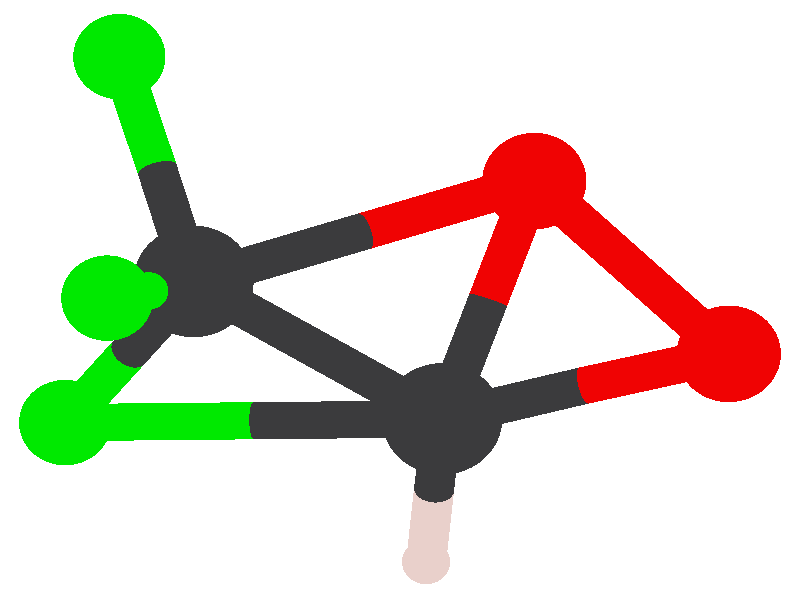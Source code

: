 #version 3.6;
#include "colors.inc"
#include "finish.inc"

global_settings {assumed_gamma 2.2 max_trace_level 6}
background {color White transmit 1.0}
camera {orthographic angle 0
  right -3.99*x up 3.23*y
  direction 50.00*z
  location <0,0,50.00> look_at <0,0,0>}


light_source {<  2.00,   3.00,  40.00> color White
  area_light <0.70, 0, 0>, <0, 0.70, 0>, 3, 3
  adaptive 1 jitter}
// no fog
#declare simple = finish {phong 0.7 ambient 0.4 diffuse 0.55}
#declare pale = finish {ambient 0.9 diffuse 0.30 roughness 0.001 specular 0.2 }
#declare intermediate = finish {ambient 0.4 diffuse 0.6 specular 0.1 roughness 0.04}
#declare vmd = finish {ambient 0.2 diffuse 0.80 phong 0.25 phong_size 10.0 specular 0.2 roughness 0.1}
#declare jmol = finish {ambient 0.4 diffuse 0.6 specular 1 roughness 0.001 metallic}
#declare ase2 = finish {ambient 0.2 brilliance 3 diffuse 0.6 metallic specular 0.7 roughness 0.04 reflection 0.15}
#declare ase3 = finish {ambient 0.4 brilliance 2 diffuse 0.6 metallic specular 1.0 roughness 0.001 reflection 0.0}
#declare glass = finish {ambient 0.4 diffuse 0.35 specular 1.0 roughness 0.001}
#declare glass2 = finish {ambient 0.3 diffuse 0.3 specular 1.0 reflection 0.25 roughness 0.001}
#declare Rcell = 0.050;
#declare Rbond = 0.100;

#macro atom(LOC, R, COL, TRANS, FIN)
  sphere{LOC, R texture{pigment{color COL transmit TRANS} finish{FIN}}}
#end
#macro constrain(LOC, R, COL, TRANS FIN)
union{torus{R, Rcell rotate 45*z texture{pigment{color COL transmit TRANS} finish{FIN}}}
     torus{R, Rcell rotate -45*z texture{pigment{color COL transmit TRANS} finish{FIN}}}
     translate LOC}
#end

// no cell vertices
atom(< -1.03,   0.10,  -1.21>, 0.30, rgb <0.24, 0.24, 0.25>, 0.0, jmol) // #0
atom(<  0.21,  -0.64,  -1.78>, 0.30, rgb <0.24, 0.24, 0.25>, 0.0, jmol) // #1
atom(<  0.67,   0.64,  -1.89>, 0.26, rgb <0.94, 0.04, 0.04>, 0.0, jmol) // #2
atom(<  1.64,  -0.29,  -1.29>, 0.26, rgb <0.94, 0.04, 0.04>, 0.0, jmol) // #3
atom(< -1.67,  -0.66,  -2.20>, 0.23, rgb <0.00, 0.91, 0.00>, 0.0, jmol) // #4
atom(< -1.46,   0.01,   0.00>, 0.23, rgb <0.00, 0.91, 0.00>, 0.0, jmol) // #5
atom(< -1.40,   1.31,  -1.78>, 0.23, rgb <0.00, 0.91, 0.00>, 0.0, jmol) // #6
atom(<  0.13,  -1.41,  -2.54>, 0.12, rgb <0.91, 0.81, 0.79>, 0.0, jmol) // #7
cylinder {< -1.03,   0.10,  -1.21>, < -0.41,  -0.27,  -1.49>, Rbond texture{pigment {color rgb <0.24, 0.24, 0.25> transmit 0.0} finish{jmol}}}
cylinder {<  0.21,  -0.64,  -1.78>, < -0.41,  -0.27,  -1.49>, Rbond texture{pigment {color rgb <0.24, 0.24, 0.25> transmit 0.0} finish{jmol}}}
cylinder {< -1.03,   0.10,  -1.21>, < -0.18,   0.37,  -1.55>, Rbond texture{pigment {color rgb <0.24, 0.24, 0.25> transmit 0.0} finish{jmol}}}
cylinder {<  0.67,   0.64,  -1.89>, < -0.18,   0.37,  -1.55>, Rbond texture{pigment {color rgb <0.94, 0.04, 0.04> transmit 0.0} finish{jmol}}}
cylinder {< -1.03,   0.10,  -1.21>, < -1.35,  -0.28,  -1.71>, Rbond texture{pigment {color rgb <0.24, 0.24, 0.25> transmit 0.0} finish{jmol}}}
cylinder {< -1.67,  -0.66,  -2.20>, < -1.35,  -0.28,  -1.71>, Rbond texture{pigment {color rgb <0.00, 0.91, 0.00> transmit 0.0} finish{jmol}}}
cylinder {< -1.03,   0.10,  -1.21>, < -1.25,   0.05,  -0.61>, Rbond texture{pigment {color rgb <0.24, 0.24, 0.25> transmit 0.0} finish{jmol}}}
cylinder {< -1.46,   0.01,   0.00>, < -1.25,   0.05,  -0.61>, Rbond texture{pigment {color rgb <0.00, 0.91, 0.00> transmit 0.0} finish{jmol}}}
cylinder {< -1.03,   0.10,  -1.21>, < -1.21,   0.70,  -1.49>, Rbond texture{pigment {color rgb <0.24, 0.24, 0.25> transmit 0.0} finish{jmol}}}
cylinder {< -1.40,   1.31,  -1.78>, < -1.21,   0.70,  -1.49>, Rbond texture{pigment {color rgb <0.00, 0.91, 0.00> transmit 0.0} finish{jmol}}}
cylinder {<  0.21,  -0.64,  -1.78>, <  0.44,   0.00,  -1.83>, Rbond texture{pigment {color rgb <0.24, 0.24, 0.25> transmit 0.0} finish{jmol}}}
cylinder {<  0.67,   0.64,  -1.89>, <  0.44,   0.00,  -1.83>, Rbond texture{pigment {color rgb <0.94, 0.04, 0.04> transmit 0.0} finish{jmol}}}
cylinder {<  0.21,  -0.64,  -1.78>, <  0.92,  -0.46,  -1.53>, Rbond texture{pigment {color rgb <0.24, 0.24, 0.25> transmit 0.0} finish{jmol}}}
cylinder {<  1.64,  -0.29,  -1.29>, <  0.92,  -0.46,  -1.53>, Rbond texture{pigment {color rgb <0.94, 0.04, 0.04> transmit 0.0} finish{jmol}}}
cylinder {<  0.21,  -0.64,  -1.78>, < -0.73,  -0.65,  -1.99>, Rbond texture{pigment {color rgb <0.24, 0.24, 0.25> transmit 0.0} finish{jmol}}}
cylinder {< -1.67,  -0.66,  -2.20>, < -0.73,  -0.65,  -1.99>, Rbond texture{pigment {color rgb <0.00, 0.91, 0.00> transmit 0.0} finish{jmol}}}
cylinder {<  0.21,  -0.64,  -1.78>, <  0.17,  -1.02,  -2.16>, Rbond texture{pigment {color rgb <0.24, 0.24, 0.25> transmit 0.0} finish{jmol}}}
cylinder {<  0.13,  -1.41,  -2.54>, <  0.17,  -1.02,  -2.16>, Rbond texture{pigment {color rgb <0.91, 0.81, 0.79> transmit 0.0} finish{jmol}}}
cylinder {<  0.67,   0.64,  -1.89>, <  1.15,   0.18,  -1.59>, Rbond texture{pigment {color rgb <0.94, 0.04, 0.04> transmit 0.0} finish{jmol}}}
cylinder {<  1.64,  -0.29,  -1.29>, <  1.15,   0.18,  -1.59>, Rbond texture{pigment {color rgb <0.94, 0.04, 0.04> transmit 0.0} finish{jmol}}}
// no constraints
